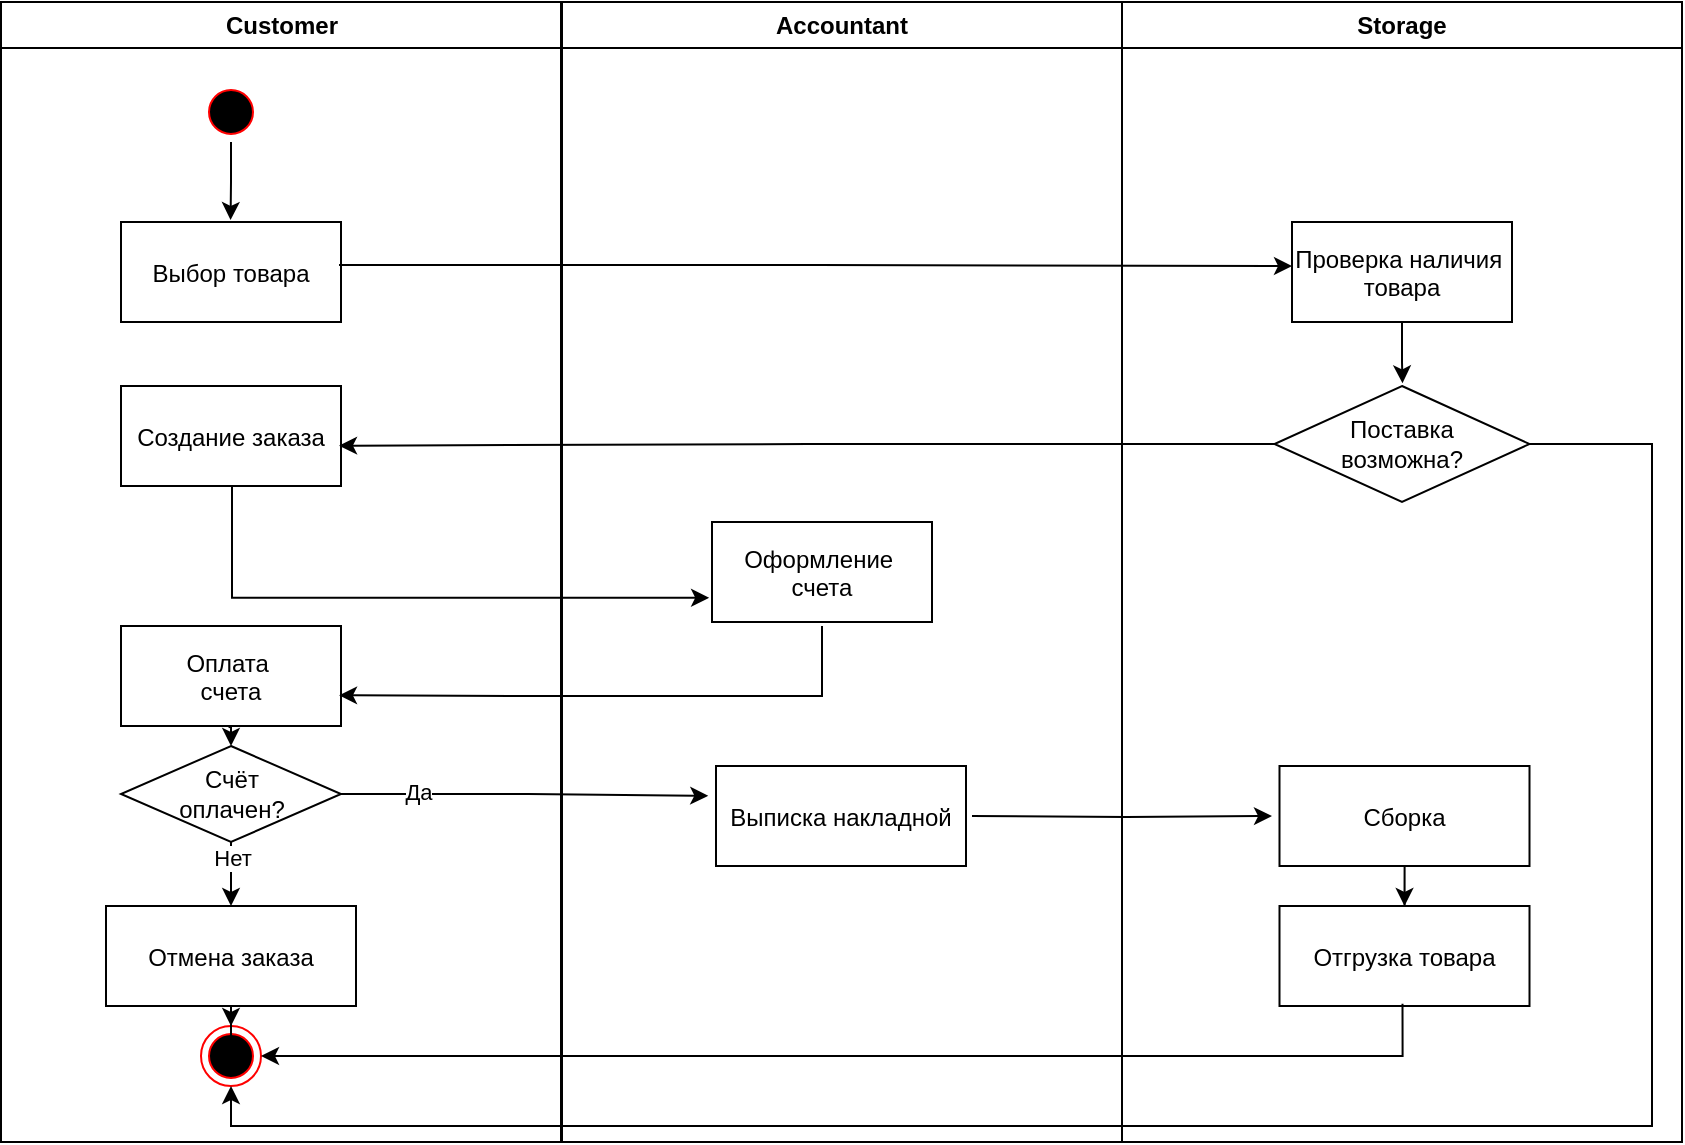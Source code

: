 <mxfile version="20.0.4" type="github">
  <diagram name="Page-1" id="e7e014a7-5840-1c2e-5031-d8a46d1fe8dd">
    <mxGraphModel dx="1237" dy="663" grid="1" gridSize="10" guides="1" tooltips="1" connect="1" arrows="1" fold="1" page="1" pageScale="1" pageWidth="1169" pageHeight="826" background="none" math="0" shadow="0">
      <root>
        <mxCell id="0" />
        <mxCell id="1" parent="0" />
        <mxCell id="2" value="Customer" style="swimlane;whiteSpace=wrap" parent="1" vertex="1">
          <mxGeometry x="164.5" y="128" width="280" height="570" as="geometry" />
        </mxCell>
        <mxCell id="-y_1eh64MCwN-i-FL7D--69" style="edgeStyle=orthogonalEdgeStyle;rounded=0;orthogonalLoop=1;jettySize=auto;html=1;entryX=0.498;entryY=-0.02;entryDx=0;entryDy=0;entryPerimeter=0;" edge="1" parent="2" source="5" target="7">
          <mxGeometry relative="1" as="geometry" />
        </mxCell>
        <mxCell id="5" value="" style="ellipse;shape=startState;fillColor=#000000;strokeColor=#ff0000;" parent="2" vertex="1">
          <mxGeometry x="100" y="40" width="30" height="30" as="geometry" />
        </mxCell>
        <mxCell id="7" value="Выбор товара" style="" parent="2" vertex="1">
          <mxGeometry x="60" y="110" width="110" height="50" as="geometry" />
        </mxCell>
        <mxCell id="8" value="Создание заказа" style="" parent="2" vertex="1">
          <mxGeometry x="60" y="192" width="110" height="50" as="geometry" />
        </mxCell>
        <mxCell id="38" value="" style="ellipse;shape=endState;fillColor=#000000;strokeColor=#ff0000" parent="2" vertex="1">
          <mxGeometry x="100" y="512" width="30" height="30" as="geometry" />
        </mxCell>
        <mxCell id="-y_1eh64MCwN-i-FL7D--64" style="edgeStyle=orthogonalEdgeStyle;rounded=0;orthogonalLoop=1;jettySize=auto;html=1;entryX=0.5;entryY=0;entryDx=0;entryDy=0;exitX=0.489;exitY=1.011;exitDx=0;exitDy=0;exitPerimeter=0;" edge="1" parent="2" source="-y_1eh64MCwN-i-FL7D--58" target="-y_1eh64MCwN-i-FL7D--61">
          <mxGeometry relative="1" as="geometry">
            <mxPoint x="115.5" y="372" as="sourcePoint" />
          </mxGeometry>
        </mxCell>
        <mxCell id="-y_1eh64MCwN-i-FL7D--58" value="Оплата &#xa;счета" style="" vertex="1" parent="2">
          <mxGeometry x="60" y="312" width="110" height="50" as="geometry" />
        </mxCell>
        <mxCell id="-y_1eh64MCwN-i-FL7D--76" style="edgeStyle=orthogonalEdgeStyle;rounded=0;orthogonalLoop=1;jettySize=auto;html=1;entryX=0.5;entryY=0;entryDx=0;entryDy=0;entryPerimeter=0;" edge="1" parent="2" source="-y_1eh64MCwN-i-FL7D--61" target="-y_1eh64MCwN-i-FL7D--75">
          <mxGeometry relative="1" as="geometry" />
        </mxCell>
        <mxCell id="-y_1eh64MCwN-i-FL7D--88" value="Нет" style="edgeLabel;html=1;align=center;verticalAlign=middle;resizable=0;points=[];" vertex="1" connectable="0" parent="-y_1eh64MCwN-i-FL7D--76">
          <mxGeometry x="-0.693" relative="1" as="geometry">
            <mxPoint as="offset" />
          </mxGeometry>
        </mxCell>
        <mxCell id="-y_1eh64MCwN-i-FL7D--61" value="Счёт&lt;br&gt;оплачен?" style="rhombus;whiteSpace=wrap;html=1;" vertex="1" parent="2">
          <mxGeometry x="60" y="372" width="110" height="48" as="geometry" />
        </mxCell>
        <mxCell id="-y_1eh64MCwN-i-FL7D--78" style="edgeStyle=orthogonalEdgeStyle;rounded=0;orthogonalLoop=1;jettySize=auto;html=1;entryX=0.5;entryY=0;entryDx=0;entryDy=0;" edge="1" parent="2" source="-y_1eh64MCwN-i-FL7D--75" target="38">
          <mxGeometry relative="1" as="geometry" />
        </mxCell>
        <mxCell id="-y_1eh64MCwN-i-FL7D--75" value="Отмена заказа" style="" vertex="1" parent="2">
          <mxGeometry x="52.5" y="452" width="125" height="50" as="geometry" />
        </mxCell>
        <mxCell id="4" value="Accountant" style="swimlane;whiteSpace=wrap" parent="1" vertex="1">
          <mxGeometry x="445" y="128" width="280" height="570" as="geometry" />
        </mxCell>
        <mxCell id="10" value="Оформление &#xa;счета" style="" parent="4" vertex="1">
          <mxGeometry x="75" y="260" width="110" height="50" as="geometry" />
        </mxCell>
        <mxCell id="-y_1eh64MCwN-i-FL7D--72" value="Выписка накладной" style="" vertex="1" parent="4">
          <mxGeometry x="77" y="382" width="125" height="50" as="geometry" />
        </mxCell>
        <mxCell id="-y_1eh64MCwN-i-FL7D--42" value="Storage" style="swimlane;whiteSpace=wrap" vertex="1" parent="1">
          <mxGeometry x="725" y="128" width="280" height="570" as="geometry" />
        </mxCell>
        <mxCell id="-y_1eh64MCwN-i-FL7D--68" style="edgeStyle=orthogonalEdgeStyle;rounded=0;orthogonalLoop=1;jettySize=auto;html=1;entryX=0.502;entryY=-0.023;entryDx=0;entryDy=0;entryPerimeter=0;" edge="1" parent="-y_1eh64MCwN-i-FL7D--42" source="-y_1eh64MCwN-i-FL7D--48" target="-y_1eh64MCwN-i-FL7D--50">
          <mxGeometry relative="1" as="geometry" />
        </mxCell>
        <mxCell id="-y_1eh64MCwN-i-FL7D--48" value="Проверка наличия &#xa;товара" style="" vertex="1" parent="-y_1eh64MCwN-i-FL7D--42">
          <mxGeometry x="85" y="110" width="110" height="50" as="geometry" />
        </mxCell>
        <mxCell id="-y_1eh64MCwN-i-FL7D--50" value="Поставка&lt;br&gt;возможна?" style="rhombus;whiteSpace=wrap;html=1;" vertex="1" parent="-y_1eh64MCwN-i-FL7D--42">
          <mxGeometry x="76.25" y="192" width="127.5" height="58" as="geometry" />
        </mxCell>
        <mxCell id="-y_1eh64MCwN-i-FL7D--83" style="edgeStyle=orthogonalEdgeStyle;rounded=0;orthogonalLoop=1;jettySize=auto;html=1;entryX=0.5;entryY=0;entryDx=0;entryDy=0;entryPerimeter=0;" edge="1" parent="-y_1eh64MCwN-i-FL7D--42" source="-y_1eh64MCwN-i-FL7D--79" target="-y_1eh64MCwN-i-FL7D--80">
          <mxGeometry relative="1" as="geometry" />
        </mxCell>
        <mxCell id="-y_1eh64MCwN-i-FL7D--79" value="Сборка" style="" vertex="1" parent="-y_1eh64MCwN-i-FL7D--42">
          <mxGeometry x="78.75" y="382" width="125" height="50" as="geometry" />
        </mxCell>
        <mxCell id="-y_1eh64MCwN-i-FL7D--80" value="Отгрузка товара" style="" vertex="1" parent="-y_1eh64MCwN-i-FL7D--42">
          <mxGeometry x="78.75" y="452" width="125" height="50" as="geometry" />
        </mxCell>
        <mxCell id="-y_1eh64MCwN-i-FL7D--65" style="edgeStyle=orthogonalEdgeStyle;rounded=0;orthogonalLoop=1;jettySize=auto;html=1;exitX=0.991;exitY=0.43;exitDx=0;exitDy=0;exitPerimeter=0;" edge="1" parent="1" source="7">
          <mxGeometry relative="1" as="geometry">
            <mxPoint x="340" y="262" as="sourcePoint" />
            <mxPoint x="810" y="260" as="targetPoint" />
            <Array as="points">
              <mxPoint x="572" y="260" />
              <mxPoint x="810" y="260" />
            </Array>
          </mxGeometry>
        </mxCell>
        <mxCell id="-y_1eh64MCwN-i-FL7D--66" style="edgeStyle=orthogonalEdgeStyle;rounded=0;orthogonalLoop=1;jettySize=auto;html=1;entryX=0.991;entryY=0.597;entryDx=0;entryDy=0;entryPerimeter=0;" edge="1" parent="1" source="-y_1eh64MCwN-i-FL7D--50" target="8">
          <mxGeometry relative="1" as="geometry" />
        </mxCell>
        <mxCell id="-y_1eh64MCwN-i-FL7D--70" style="edgeStyle=orthogonalEdgeStyle;rounded=0;orthogonalLoop=1;jettySize=auto;html=1;entryX=-0.013;entryY=0.758;entryDx=0;entryDy=0;entryPerimeter=0;" edge="1" parent="1" target="10">
          <mxGeometry relative="1" as="geometry">
            <mxPoint x="280" y="370" as="sourcePoint" />
            <Array as="points">
              <mxPoint x="280" y="426" />
            </Array>
          </mxGeometry>
        </mxCell>
        <mxCell id="-y_1eh64MCwN-i-FL7D--71" style="edgeStyle=orthogonalEdgeStyle;rounded=0;orthogonalLoop=1;jettySize=auto;html=1;entryX=0.5;entryY=1;entryDx=0;entryDy=0;" edge="1" parent="1" source="-y_1eh64MCwN-i-FL7D--50" target="38">
          <mxGeometry relative="1" as="geometry">
            <Array as="points">
              <mxPoint x="990" y="349" />
              <mxPoint x="990" y="690" />
              <mxPoint x="280" y="690" />
            </Array>
          </mxGeometry>
        </mxCell>
        <mxCell id="-y_1eh64MCwN-i-FL7D--73" style="edgeStyle=orthogonalEdgeStyle;rounded=0;orthogonalLoop=1;jettySize=auto;html=1;entryX=-0.031;entryY=0.298;entryDx=0;entryDy=0;entryPerimeter=0;" edge="1" parent="1" source="-y_1eh64MCwN-i-FL7D--61" target="-y_1eh64MCwN-i-FL7D--72">
          <mxGeometry relative="1" as="geometry">
            <mxPoint x="460" y="524" as="targetPoint" />
          </mxGeometry>
        </mxCell>
        <mxCell id="-y_1eh64MCwN-i-FL7D--87" value="Да" style="edgeLabel;html=1;align=center;verticalAlign=middle;resizable=0;points=[];" vertex="1" connectable="0" parent="-y_1eh64MCwN-i-FL7D--73">
          <mxGeometry x="-0.584" y="1" relative="1" as="geometry">
            <mxPoint as="offset" />
          </mxGeometry>
        </mxCell>
        <mxCell id="-y_1eh64MCwN-i-FL7D--81" style="edgeStyle=orthogonalEdgeStyle;rounded=0;orthogonalLoop=1;jettySize=auto;html=1;entryX=-0.03;entryY=0.5;entryDx=0;entryDy=0;entryPerimeter=0;" edge="1" parent="1" target="-y_1eh64MCwN-i-FL7D--79">
          <mxGeometry relative="1" as="geometry">
            <mxPoint x="650" y="535" as="sourcePoint" />
          </mxGeometry>
        </mxCell>
        <mxCell id="-y_1eh64MCwN-i-FL7D--84" style="edgeStyle=orthogonalEdgeStyle;rounded=0;orthogonalLoop=1;jettySize=auto;html=1;entryX=1;entryY=0.5;entryDx=0;entryDy=0;exitX=0.492;exitY=0.978;exitDx=0;exitDy=0;exitPerimeter=0;" edge="1" parent="1" source="-y_1eh64MCwN-i-FL7D--80" target="38">
          <mxGeometry relative="1" as="geometry">
            <mxPoint x="580" y="630" as="targetPoint" />
            <Array as="points">
              <mxPoint x="865" y="655" />
            </Array>
          </mxGeometry>
        </mxCell>
        <mxCell id="-y_1eh64MCwN-i-FL7D--85" style="edgeStyle=orthogonalEdgeStyle;rounded=0;orthogonalLoop=1;jettySize=auto;html=1;entryX=0.991;entryY=0.693;entryDx=0;entryDy=0;entryPerimeter=0;" edge="1" parent="1" target="-y_1eh64MCwN-i-FL7D--58">
          <mxGeometry relative="1" as="geometry">
            <mxPoint x="575" y="440" as="sourcePoint" />
            <Array as="points">
              <mxPoint x="575" y="475" />
              <mxPoint x="427" y="475" />
            </Array>
          </mxGeometry>
        </mxCell>
      </root>
    </mxGraphModel>
  </diagram>
</mxfile>
